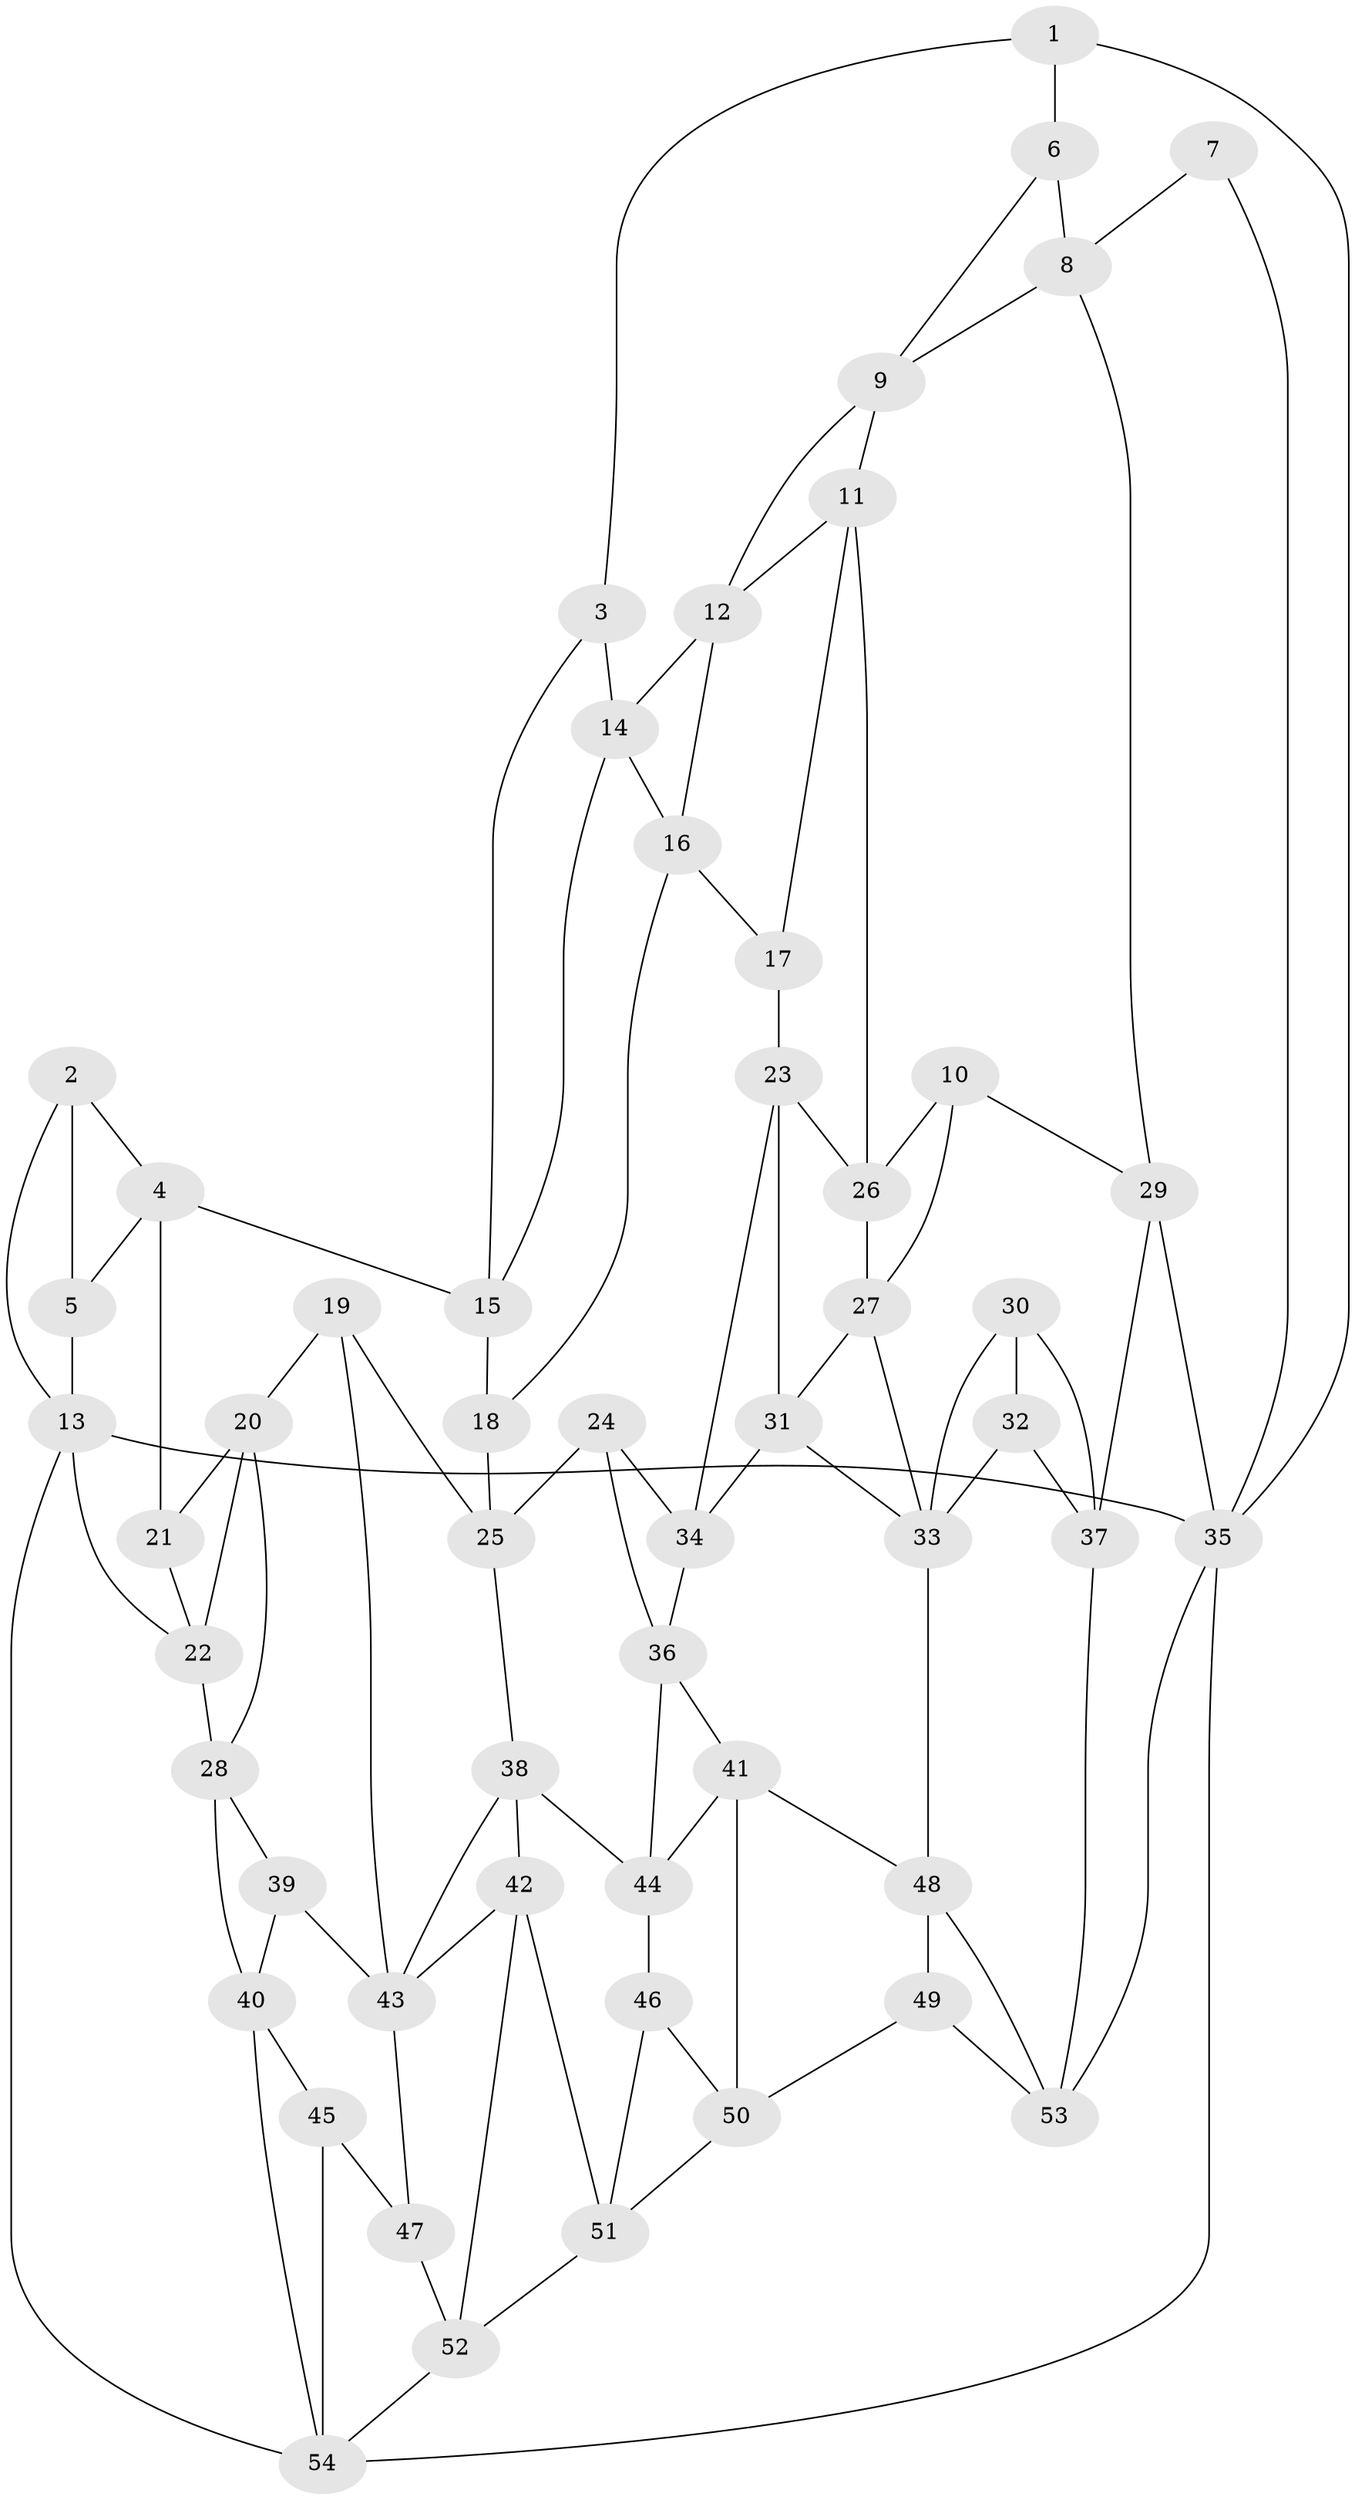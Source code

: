 // original degree distribution, {3: 0.046296296296296294, 5: 0.49074074074074076, 6: 0.25, 4: 0.21296296296296297}
// Generated by graph-tools (version 1.1) at 2025/51/03/09/25 03:51:11]
// undirected, 54 vertices, 101 edges
graph export_dot {
graph [start="1"]
  node [color=gray90,style=filled];
  1;
  2;
  3;
  4;
  5;
  6;
  7;
  8;
  9;
  10;
  11;
  12;
  13;
  14;
  15;
  16;
  17;
  18;
  19;
  20;
  21;
  22;
  23;
  24;
  25;
  26;
  27;
  28;
  29;
  30;
  31;
  32;
  33;
  34;
  35;
  36;
  37;
  38;
  39;
  40;
  41;
  42;
  43;
  44;
  45;
  46;
  47;
  48;
  49;
  50;
  51;
  52;
  53;
  54;
  1 -- 3 [weight=1.0];
  1 -- 6 [weight=1.0];
  1 -- 35 [weight=1.0];
  2 -- 4 [weight=1.0];
  2 -- 5 [weight=1.0];
  2 -- 13 [weight=1.0];
  3 -- 14 [weight=1.0];
  3 -- 15 [weight=1.0];
  4 -- 5 [weight=1.0];
  4 -- 15 [weight=1.0];
  4 -- 21 [weight=1.0];
  5 -- 13 [weight=1.0];
  6 -- 8 [weight=1.0];
  6 -- 9 [weight=1.0];
  7 -- 8 [weight=1.0];
  7 -- 35 [weight=1.0];
  8 -- 9 [weight=1.0];
  8 -- 29 [weight=1.0];
  9 -- 11 [weight=1.0];
  9 -- 12 [weight=1.0];
  10 -- 26 [weight=1.0];
  10 -- 27 [weight=1.0];
  10 -- 29 [weight=1.0];
  11 -- 12 [weight=1.0];
  11 -- 17 [weight=1.0];
  11 -- 26 [weight=1.0];
  12 -- 14 [weight=1.0];
  12 -- 16 [weight=1.0];
  13 -- 22 [weight=1.0];
  13 -- 35 [weight=1.0];
  13 -- 54 [weight=1.0];
  14 -- 15 [weight=1.0];
  14 -- 16 [weight=1.0];
  15 -- 18 [weight=1.0];
  16 -- 17 [weight=1.0];
  16 -- 18 [weight=1.0];
  17 -- 23 [weight=1.0];
  18 -- 25 [weight=1.0];
  19 -- 20 [weight=1.0];
  19 -- 25 [weight=1.0];
  19 -- 43 [weight=1.0];
  20 -- 21 [weight=1.0];
  20 -- 22 [weight=1.0];
  20 -- 28 [weight=1.0];
  21 -- 22 [weight=1.0];
  22 -- 28 [weight=1.0];
  23 -- 26 [weight=1.0];
  23 -- 31 [weight=1.0];
  23 -- 34 [weight=1.0];
  24 -- 25 [weight=1.0];
  24 -- 34 [weight=1.0];
  24 -- 36 [weight=1.0];
  25 -- 38 [weight=1.0];
  26 -- 27 [weight=1.0];
  27 -- 31 [weight=1.0];
  27 -- 33 [weight=1.0];
  28 -- 39 [weight=1.0];
  28 -- 40 [weight=1.0];
  29 -- 35 [weight=1.0];
  29 -- 37 [weight=1.0];
  30 -- 32 [weight=1.0];
  30 -- 33 [weight=1.0];
  30 -- 37 [weight=1.0];
  31 -- 33 [weight=1.0];
  31 -- 34 [weight=1.0];
  32 -- 33 [weight=2.0];
  32 -- 37 [weight=1.0];
  33 -- 48 [weight=1.0];
  34 -- 36 [weight=1.0];
  35 -- 53 [weight=1.0];
  35 -- 54 [weight=1.0];
  36 -- 41 [weight=1.0];
  36 -- 44 [weight=1.0];
  37 -- 53 [weight=1.0];
  38 -- 42 [weight=1.0];
  38 -- 43 [weight=1.0];
  38 -- 44 [weight=1.0];
  39 -- 40 [weight=1.0];
  39 -- 43 [weight=2.0];
  40 -- 45 [weight=1.0];
  40 -- 54 [weight=1.0];
  41 -- 44 [weight=1.0];
  41 -- 48 [weight=1.0];
  41 -- 50 [weight=1.0];
  42 -- 43 [weight=1.0];
  42 -- 51 [weight=1.0];
  42 -- 52 [weight=1.0];
  43 -- 47 [weight=1.0];
  44 -- 46 [weight=1.0];
  45 -- 47 [weight=1.0];
  45 -- 54 [weight=1.0];
  46 -- 50 [weight=1.0];
  46 -- 51 [weight=1.0];
  47 -- 52 [weight=1.0];
  48 -- 49 [weight=1.0];
  48 -- 53 [weight=1.0];
  49 -- 50 [weight=1.0];
  49 -- 53 [weight=1.0];
  50 -- 51 [weight=1.0];
  51 -- 52 [weight=1.0];
  52 -- 54 [weight=1.0];
}
